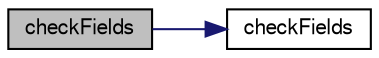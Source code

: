 digraph "checkFields"
{
  bgcolor="transparent";
  edge [fontname="FreeSans",fontsize="10",labelfontname="FreeSans",labelfontsize="10"];
  node [fontname="FreeSans",fontsize="10",shape=record];
  rankdir="LR";
  Node67671 [label="checkFields",height=0.2,width=0.4,color="black", fillcolor="grey75", style="filled", fontcolor="black"];
  Node67671 -> Node67672 [color="midnightblue",fontsize="10",style="solid",fontname="FreeSans"];
  Node67672 [label="checkFields",height=0.2,width=0.4,color="black",URL="$a21124.html#a9c13c2981c1bf7508ed8f24e4dd19e58"];
}
